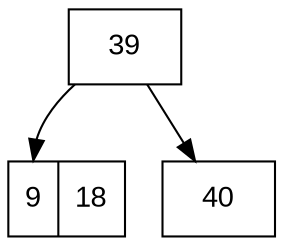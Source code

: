 digraph BST {
  node [fontname="Arial", shape=record];



	20 [label = " 39"]
	818 [ label="<9>9 | 18 " ];
	20->818:9 ;
	4047[ label="<x> 40 "];
	20->4047:x;

	/* 2039 [label="9, 20, 39", shape=oval color=grey40, fontcolor=grey40]; */
	/* 818[label="8, 18", shape=oval ] */
	/* 2039->818; */
	/* 2039->30 */
	/* 4047[label="40, 47", shape=oval] */
	/* 2039->4047; */
}
